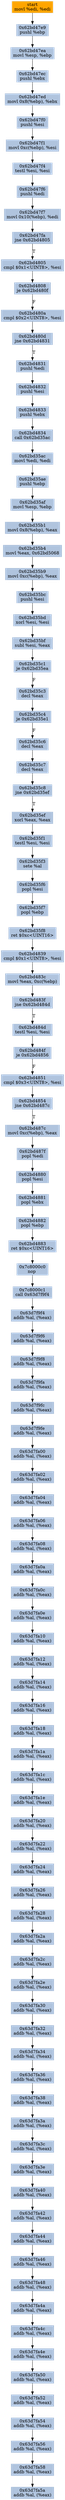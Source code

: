 digraph G {
node[shape=rectangle,style=filled,fillcolor=lightsteelblue,color=lightsteelblue]
bgcolor="transparent"
a0x62bd47e7movl_edi_edi[label="start\nmovl %edi, %edi",color="lightgrey",fillcolor="orange"];
a0x62bd47e9pushl_ebp[label="0x62bd47e9\npushl %ebp"];
a0x62bd47eamovl_esp_ebp[label="0x62bd47ea\nmovl %esp, %ebp"];
a0x62bd47ecpushl_ebx[label="0x62bd47ec\npushl %ebx"];
a0x62bd47edmovl_0x8ebp__ebx[label="0x62bd47ed\nmovl 0x8(%ebp), %ebx"];
a0x62bd47f0pushl_esi[label="0x62bd47f0\npushl %esi"];
a0x62bd47f1movl_0xcebp__esi[label="0x62bd47f1\nmovl 0xc(%ebp), %esi"];
a0x62bd47f4testl_esi_esi[label="0x62bd47f4\ntestl %esi, %esi"];
a0x62bd47f6pushl_edi[label="0x62bd47f6\npushl %edi"];
a0x62bd47f7movl_0x10ebp__edi[label="0x62bd47f7\nmovl 0x10(%ebp), %edi"];
a0x62bd47fajne_0x62bd4805[label="0x62bd47fa\njne 0x62bd4805"];
a0x62bd4805cmpl_0x1UINT8_esi[label="0x62bd4805\ncmpl $0x1<UINT8>, %esi"];
a0x62bd4808je_0x62bd480f[label="0x62bd4808\nje 0x62bd480f"];
a0x62bd480acmpl_0x2UINT8_esi[label="0x62bd480a\ncmpl $0x2<UINT8>, %esi"];
a0x62bd480djne_0x62bd4831[label="0x62bd480d\njne 0x62bd4831"];
a0x62bd4831pushl_edi[label="0x62bd4831\npushl %edi"];
a0x62bd4832pushl_esi[label="0x62bd4832\npushl %esi"];
a0x62bd4833pushl_ebx[label="0x62bd4833\npushl %ebx"];
a0x62bd4834call_0x62bd35ac[label="0x62bd4834\ncall 0x62bd35ac"];
a0x62bd35acmovl_edi_edi[label="0x62bd35ac\nmovl %edi, %edi"];
a0x62bd35aepushl_ebp[label="0x62bd35ae\npushl %ebp"];
a0x62bd35afmovl_esp_ebp[label="0x62bd35af\nmovl %esp, %ebp"];
a0x62bd35b1movl_0x8ebp__eax[label="0x62bd35b1\nmovl 0x8(%ebp), %eax"];
a0x62bd35b4movl_eax_0x62bd5068[label="0x62bd35b4\nmovl %eax, 0x62bd5068"];
a0x62bd35b9movl_0xcebp__eax[label="0x62bd35b9\nmovl 0xc(%ebp), %eax"];
a0x62bd35bcpushl_esi[label="0x62bd35bc\npushl %esi"];
a0x62bd35bdxorl_esi_esi[label="0x62bd35bd\nxorl %esi, %esi"];
a0x62bd35bfsubl_esi_eax[label="0x62bd35bf\nsubl %esi, %eax"];
a0x62bd35c1je_0x62bd35ea[label="0x62bd35c1\nje 0x62bd35ea"];
a0x62bd35c3decl_eax[label="0x62bd35c3\ndecl %eax"];
a0x62bd35c4je_0x62bd35e1[label="0x62bd35c4\nje 0x62bd35e1"];
a0x62bd35c6decl_eax[label="0x62bd35c6\ndecl %eax"];
a0x62bd35c7decl_eax[label="0x62bd35c7\ndecl %eax"];
a0x62bd35c8jne_0x62bd35ef[label="0x62bd35c8\njne 0x62bd35ef"];
a0x62bd35efxorl_eax_eax[label="0x62bd35ef\nxorl %eax, %eax"];
a0x62bd35f1testl_esi_esi[label="0x62bd35f1\ntestl %esi, %esi"];
a0x62bd35f3sete_al[label="0x62bd35f3\nsete %al"];
a0x62bd35f6popl_esi[label="0x62bd35f6\npopl %esi"];
a0x62bd35f7popl_ebp[label="0x62bd35f7\npopl %ebp"];
a0x62bd35f8ret_0xcUINT16[label="0x62bd35f8\nret $0xc<UINT16>"];
a0x62bd4839cmpl_0x1UINT8_esi[label="0x62bd4839\ncmpl $0x1<UINT8>, %esi"];
a0x62bd483cmovl_eax_0xcebp_[label="0x62bd483c\nmovl %eax, 0xc(%ebp)"];
a0x62bd483fjne_0x62bd484d[label="0x62bd483f\njne 0x62bd484d"];
a0x62bd484dtestl_esi_esi[label="0x62bd484d\ntestl %esi, %esi"];
a0x62bd484fje_0x62bd4856[label="0x62bd484f\nje 0x62bd4856"];
a0x62bd4851cmpl_0x3UINT8_esi[label="0x62bd4851\ncmpl $0x3<UINT8>, %esi"];
a0x62bd4854jne_0x62bd487c[label="0x62bd4854\njne 0x62bd487c"];
a0x62bd487cmovl_0xcebp__eax[label="0x62bd487c\nmovl 0xc(%ebp), %eax"];
a0x62bd487fpopl_edi[label="0x62bd487f\npopl %edi"];
a0x62bd4880popl_esi[label="0x62bd4880\npopl %esi"];
a0x62bd4881popl_ebx[label="0x62bd4881\npopl %ebx"];
a0x62bd4882popl_ebp[label="0x62bd4882\npopl %ebp"];
a0x62bd4883ret_0xcUINT16[label="0x62bd4883\nret $0xc<UINT16>"];
a0x7c8000c0nop_[label="0x7c8000c0\nnop "];
a0x7c8000c1call_0x63d7f9f4[label="0x7c8000c1\ncall 0x63d7f9f4"];
a0x63d7f9f4addb_al_eax_[label="0x63d7f9f4\naddb %al, (%eax)"];
a0x63d7f9f6addb_al_eax_[label="0x63d7f9f6\naddb %al, (%eax)"];
a0x63d7f9f8addb_al_eax_[label="0x63d7f9f8\naddb %al, (%eax)"];
a0x63d7f9faaddb_al_eax_[label="0x63d7f9fa\naddb %al, (%eax)"];
a0x63d7f9fcaddb_al_eax_[label="0x63d7f9fc\naddb %al, (%eax)"];
a0x63d7f9feaddb_al_eax_[label="0x63d7f9fe\naddb %al, (%eax)"];
a0x63d7fa00addb_al_eax_[label="0x63d7fa00\naddb %al, (%eax)"];
a0x63d7fa02addb_al_eax_[label="0x63d7fa02\naddb %al, (%eax)"];
a0x63d7fa04addb_al_eax_[label="0x63d7fa04\naddb %al, (%eax)"];
a0x63d7fa06addb_al_eax_[label="0x63d7fa06\naddb %al, (%eax)"];
a0x63d7fa08addb_al_eax_[label="0x63d7fa08\naddb %al, (%eax)"];
a0x63d7fa0aaddb_al_eax_[label="0x63d7fa0a\naddb %al, (%eax)"];
a0x63d7fa0caddb_al_eax_[label="0x63d7fa0c\naddb %al, (%eax)"];
a0x63d7fa0eaddb_al_eax_[label="0x63d7fa0e\naddb %al, (%eax)"];
a0x63d7fa10addb_al_eax_[label="0x63d7fa10\naddb %al, (%eax)"];
a0x63d7fa12addb_al_eax_[label="0x63d7fa12\naddb %al, (%eax)"];
a0x63d7fa14addb_al_eax_[label="0x63d7fa14\naddb %al, (%eax)"];
a0x63d7fa16addb_al_eax_[label="0x63d7fa16\naddb %al, (%eax)"];
a0x63d7fa18addb_al_eax_[label="0x63d7fa18\naddb %al, (%eax)"];
a0x63d7fa1aaddb_al_eax_[label="0x63d7fa1a\naddb %al, (%eax)"];
a0x63d7fa1caddb_al_eax_[label="0x63d7fa1c\naddb %al, (%eax)"];
a0x63d7fa1eaddb_al_eax_[label="0x63d7fa1e\naddb %al, (%eax)"];
a0x63d7fa20addb_al_eax_[label="0x63d7fa20\naddb %al, (%eax)"];
a0x63d7fa22addb_al_eax_[label="0x63d7fa22\naddb %al, (%eax)"];
a0x63d7fa24addb_al_eax_[label="0x63d7fa24\naddb %al, (%eax)"];
a0x63d7fa26addb_al_eax_[label="0x63d7fa26\naddb %al, (%eax)"];
a0x63d7fa28addb_al_eax_[label="0x63d7fa28\naddb %al, (%eax)"];
a0x63d7fa2aaddb_al_eax_[label="0x63d7fa2a\naddb %al, (%eax)"];
a0x63d7fa2caddb_al_eax_[label="0x63d7fa2c\naddb %al, (%eax)"];
a0x63d7fa2eaddb_al_eax_[label="0x63d7fa2e\naddb %al, (%eax)"];
a0x63d7fa30addb_al_eax_[label="0x63d7fa30\naddb %al, (%eax)"];
a0x63d7fa32addb_al_eax_[label="0x63d7fa32\naddb %al, (%eax)"];
a0x63d7fa34addb_al_eax_[label="0x63d7fa34\naddb %al, (%eax)"];
a0x63d7fa36addb_al_eax_[label="0x63d7fa36\naddb %al, (%eax)"];
a0x63d7fa38addb_al_eax_[label="0x63d7fa38\naddb %al, (%eax)"];
a0x63d7fa3aaddb_al_eax_[label="0x63d7fa3a\naddb %al, (%eax)"];
a0x63d7fa3caddb_al_eax_[label="0x63d7fa3c\naddb %al, (%eax)"];
a0x63d7fa3eaddb_al_eax_[label="0x63d7fa3e\naddb %al, (%eax)"];
a0x63d7fa40addb_al_eax_[label="0x63d7fa40\naddb %al, (%eax)"];
a0x63d7fa42addb_al_eax_[label="0x63d7fa42\naddb %al, (%eax)"];
a0x63d7fa44addb_al_eax_[label="0x63d7fa44\naddb %al, (%eax)"];
a0x63d7fa46addb_al_eax_[label="0x63d7fa46\naddb %al, (%eax)"];
a0x63d7fa48addb_al_eax_[label="0x63d7fa48\naddb %al, (%eax)"];
a0x63d7fa4aaddb_al_eax_[label="0x63d7fa4a\naddb %al, (%eax)"];
a0x63d7fa4caddb_al_eax_[label="0x63d7fa4c\naddb %al, (%eax)"];
a0x63d7fa4eaddb_al_eax_[label="0x63d7fa4e\naddb %al, (%eax)"];
a0x63d7fa50addb_al_eax_[label="0x63d7fa50\naddb %al, (%eax)"];
a0x63d7fa52addb_al_eax_[label="0x63d7fa52\naddb %al, (%eax)"];
a0x63d7fa54addb_al_eax_[label="0x63d7fa54\naddb %al, (%eax)"];
a0x63d7fa56addb_al_eax_[label="0x63d7fa56\naddb %al, (%eax)"];
a0x63d7fa58addb_al_eax_[label="0x63d7fa58\naddb %al, (%eax)"];
a0x63d7fa5aaddb_al_eax_[label="0x63d7fa5a\naddb %al, (%eax)"];
a0x62bd47e7movl_edi_edi -> a0x62bd47e9pushl_ebp [color="#000000"];
a0x62bd47e9pushl_ebp -> a0x62bd47eamovl_esp_ebp [color="#000000"];
a0x62bd47eamovl_esp_ebp -> a0x62bd47ecpushl_ebx [color="#000000"];
a0x62bd47ecpushl_ebx -> a0x62bd47edmovl_0x8ebp__ebx [color="#000000"];
a0x62bd47edmovl_0x8ebp__ebx -> a0x62bd47f0pushl_esi [color="#000000"];
a0x62bd47f0pushl_esi -> a0x62bd47f1movl_0xcebp__esi [color="#000000"];
a0x62bd47f1movl_0xcebp__esi -> a0x62bd47f4testl_esi_esi [color="#000000"];
a0x62bd47f4testl_esi_esi -> a0x62bd47f6pushl_edi [color="#000000"];
a0x62bd47f6pushl_edi -> a0x62bd47f7movl_0x10ebp__edi [color="#000000"];
a0x62bd47f7movl_0x10ebp__edi -> a0x62bd47fajne_0x62bd4805 [color="#000000"];
a0x62bd47fajne_0x62bd4805 -> a0x62bd4805cmpl_0x1UINT8_esi [color="#000000",label="T"];
a0x62bd4805cmpl_0x1UINT8_esi -> a0x62bd4808je_0x62bd480f [color="#000000"];
a0x62bd4808je_0x62bd480f -> a0x62bd480acmpl_0x2UINT8_esi [color="#000000",label="F"];
a0x62bd480acmpl_0x2UINT8_esi -> a0x62bd480djne_0x62bd4831 [color="#000000"];
a0x62bd480djne_0x62bd4831 -> a0x62bd4831pushl_edi [color="#000000",label="T"];
a0x62bd4831pushl_edi -> a0x62bd4832pushl_esi [color="#000000"];
a0x62bd4832pushl_esi -> a0x62bd4833pushl_ebx [color="#000000"];
a0x62bd4833pushl_ebx -> a0x62bd4834call_0x62bd35ac [color="#000000"];
a0x62bd4834call_0x62bd35ac -> a0x62bd35acmovl_edi_edi [color="#000000"];
a0x62bd35acmovl_edi_edi -> a0x62bd35aepushl_ebp [color="#000000"];
a0x62bd35aepushl_ebp -> a0x62bd35afmovl_esp_ebp [color="#000000"];
a0x62bd35afmovl_esp_ebp -> a0x62bd35b1movl_0x8ebp__eax [color="#000000"];
a0x62bd35b1movl_0x8ebp__eax -> a0x62bd35b4movl_eax_0x62bd5068 [color="#000000"];
a0x62bd35b4movl_eax_0x62bd5068 -> a0x62bd35b9movl_0xcebp__eax [color="#000000"];
a0x62bd35b9movl_0xcebp__eax -> a0x62bd35bcpushl_esi [color="#000000"];
a0x62bd35bcpushl_esi -> a0x62bd35bdxorl_esi_esi [color="#000000"];
a0x62bd35bdxorl_esi_esi -> a0x62bd35bfsubl_esi_eax [color="#000000"];
a0x62bd35bfsubl_esi_eax -> a0x62bd35c1je_0x62bd35ea [color="#000000"];
a0x62bd35c1je_0x62bd35ea -> a0x62bd35c3decl_eax [color="#000000",label="F"];
a0x62bd35c3decl_eax -> a0x62bd35c4je_0x62bd35e1 [color="#000000"];
a0x62bd35c4je_0x62bd35e1 -> a0x62bd35c6decl_eax [color="#000000",label="F"];
a0x62bd35c6decl_eax -> a0x62bd35c7decl_eax [color="#000000"];
a0x62bd35c7decl_eax -> a0x62bd35c8jne_0x62bd35ef [color="#000000"];
a0x62bd35c8jne_0x62bd35ef -> a0x62bd35efxorl_eax_eax [color="#000000",label="T"];
a0x62bd35efxorl_eax_eax -> a0x62bd35f1testl_esi_esi [color="#000000"];
a0x62bd35f1testl_esi_esi -> a0x62bd35f3sete_al [color="#000000"];
a0x62bd35f3sete_al -> a0x62bd35f6popl_esi [color="#000000"];
a0x62bd35f6popl_esi -> a0x62bd35f7popl_ebp [color="#000000"];
a0x62bd35f7popl_ebp -> a0x62bd35f8ret_0xcUINT16 [color="#000000"];
a0x62bd35f8ret_0xcUINT16 -> a0x62bd4839cmpl_0x1UINT8_esi [color="#000000"];
a0x62bd4839cmpl_0x1UINT8_esi -> a0x62bd483cmovl_eax_0xcebp_ [color="#000000"];
a0x62bd483cmovl_eax_0xcebp_ -> a0x62bd483fjne_0x62bd484d [color="#000000"];
a0x62bd483fjne_0x62bd484d -> a0x62bd484dtestl_esi_esi [color="#000000",label="T"];
a0x62bd484dtestl_esi_esi -> a0x62bd484fje_0x62bd4856 [color="#000000"];
a0x62bd484fje_0x62bd4856 -> a0x62bd4851cmpl_0x3UINT8_esi [color="#000000",label="F"];
a0x62bd4851cmpl_0x3UINT8_esi -> a0x62bd4854jne_0x62bd487c [color="#000000"];
a0x62bd4854jne_0x62bd487c -> a0x62bd487cmovl_0xcebp__eax [color="#000000",label="T"];
a0x62bd487cmovl_0xcebp__eax -> a0x62bd487fpopl_edi [color="#000000"];
a0x62bd487fpopl_edi -> a0x62bd4880popl_esi [color="#000000"];
a0x62bd4880popl_esi -> a0x62bd4881popl_ebx [color="#000000"];
a0x62bd4881popl_ebx -> a0x62bd4882popl_ebp [color="#000000"];
a0x62bd4882popl_ebp -> a0x62bd4883ret_0xcUINT16 [color="#000000"];
a0x62bd4883ret_0xcUINT16 -> a0x7c8000c0nop_ [color="#000000"];
a0x7c8000c0nop_ -> a0x7c8000c1call_0x63d7f9f4 [color="#000000"];
a0x7c8000c1call_0x63d7f9f4 -> a0x63d7f9f4addb_al_eax_ [color="#000000"];
a0x63d7f9f4addb_al_eax_ -> a0x63d7f9f6addb_al_eax_ [color="#000000"];
a0x63d7f9f6addb_al_eax_ -> a0x63d7f9f8addb_al_eax_ [color="#000000"];
a0x63d7f9f8addb_al_eax_ -> a0x63d7f9faaddb_al_eax_ [color="#000000"];
a0x63d7f9faaddb_al_eax_ -> a0x63d7f9fcaddb_al_eax_ [color="#000000"];
a0x63d7f9fcaddb_al_eax_ -> a0x63d7f9feaddb_al_eax_ [color="#000000"];
a0x63d7f9feaddb_al_eax_ -> a0x63d7fa00addb_al_eax_ [color="#000000"];
a0x63d7fa00addb_al_eax_ -> a0x63d7fa02addb_al_eax_ [color="#000000"];
a0x63d7fa02addb_al_eax_ -> a0x63d7fa04addb_al_eax_ [color="#000000"];
a0x63d7fa04addb_al_eax_ -> a0x63d7fa06addb_al_eax_ [color="#000000"];
a0x63d7fa06addb_al_eax_ -> a0x63d7fa08addb_al_eax_ [color="#000000"];
a0x63d7fa08addb_al_eax_ -> a0x63d7fa0aaddb_al_eax_ [color="#000000"];
a0x63d7fa0aaddb_al_eax_ -> a0x63d7fa0caddb_al_eax_ [color="#000000"];
a0x63d7fa0caddb_al_eax_ -> a0x63d7fa0eaddb_al_eax_ [color="#000000"];
a0x63d7fa0eaddb_al_eax_ -> a0x63d7fa10addb_al_eax_ [color="#000000"];
a0x63d7fa10addb_al_eax_ -> a0x63d7fa12addb_al_eax_ [color="#000000"];
a0x63d7fa12addb_al_eax_ -> a0x63d7fa14addb_al_eax_ [color="#000000"];
a0x63d7fa14addb_al_eax_ -> a0x63d7fa16addb_al_eax_ [color="#000000"];
a0x63d7fa16addb_al_eax_ -> a0x63d7fa18addb_al_eax_ [color="#000000"];
a0x63d7fa18addb_al_eax_ -> a0x63d7fa1aaddb_al_eax_ [color="#000000"];
a0x63d7fa1aaddb_al_eax_ -> a0x63d7fa1caddb_al_eax_ [color="#000000"];
a0x63d7fa1caddb_al_eax_ -> a0x63d7fa1eaddb_al_eax_ [color="#000000"];
a0x63d7fa1eaddb_al_eax_ -> a0x63d7fa20addb_al_eax_ [color="#000000"];
a0x63d7fa20addb_al_eax_ -> a0x63d7fa22addb_al_eax_ [color="#000000"];
a0x63d7fa22addb_al_eax_ -> a0x63d7fa24addb_al_eax_ [color="#000000"];
a0x63d7fa24addb_al_eax_ -> a0x63d7fa26addb_al_eax_ [color="#000000"];
a0x63d7fa26addb_al_eax_ -> a0x63d7fa28addb_al_eax_ [color="#000000"];
a0x63d7fa28addb_al_eax_ -> a0x63d7fa2aaddb_al_eax_ [color="#000000"];
a0x63d7fa2aaddb_al_eax_ -> a0x63d7fa2caddb_al_eax_ [color="#000000"];
a0x63d7fa2caddb_al_eax_ -> a0x63d7fa2eaddb_al_eax_ [color="#000000"];
a0x63d7fa2eaddb_al_eax_ -> a0x63d7fa30addb_al_eax_ [color="#000000"];
a0x63d7fa30addb_al_eax_ -> a0x63d7fa32addb_al_eax_ [color="#000000"];
a0x63d7fa32addb_al_eax_ -> a0x63d7fa34addb_al_eax_ [color="#000000"];
a0x63d7fa34addb_al_eax_ -> a0x63d7fa36addb_al_eax_ [color="#000000"];
a0x63d7fa36addb_al_eax_ -> a0x63d7fa38addb_al_eax_ [color="#000000"];
a0x63d7fa38addb_al_eax_ -> a0x63d7fa3aaddb_al_eax_ [color="#000000"];
a0x63d7fa3aaddb_al_eax_ -> a0x63d7fa3caddb_al_eax_ [color="#000000"];
a0x63d7fa3caddb_al_eax_ -> a0x63d7fa3eaddb_al_eax_ [color="#000000"];
a0x63d7fa3eaddb_al_eax_ -> a0x63d7fa40addb_al_eax_ [color="#000000"];
a0x63d7fa40addb_al_eax_ -> a0x63d7fa42addb_al_eax_ [color="#000000"];
a0x63d7fa42addb_al_eax_ -> a0x63d7fa44addb_al_eax_ [color="#000000"];
a0x63d7fa44addb_al_eax_ -> a0x63d7fa46addb_al_eax_ [color="#000000"];
a0x63d7fa46addb_al_eax_ -> a0x63d7fa48addb_al_eax_ [color="#000000"];
a0x63d7fa48addb_al_eax_ -> a0x63d7fa4aaddb_al_eax_ [color="#000000"];
a0x63d7fa4aaddb_al_eax_ -> a0x63d7fa4caddb_al_eax_ [color="#000000"];
a0x63d7fa4caddb_al_eax_ -> a0x63d7fa4eaddb_al_eax_ [color="#000000"];
a0x63d7fa4eaddb_al_eax_ -> a0x63d7fa50addb_al_eax_ [color="#000000"];
a0x63d7fa50addb_al_eax_ -> a0x63d7fa52addb_al_eax_ [color="#000000"];
a0x63d7fa52addb_al_eax_ -> a0x63d7fa54addb_al_eax_ [color="#000000"];
a0x63d7fa54addb_al_eax_ -> a0x63d7fa56addb_al_eax_ [color="#000000"];
a0x63d7fa56addb_al_eax_ -> a0x63d7fa58addb_al_eax_ [color="#000000"];
a0x63d7fa58addb_al_eax_ -> a0x63d7fa5aaddb_al_eax_ [color="#000000"];
}
